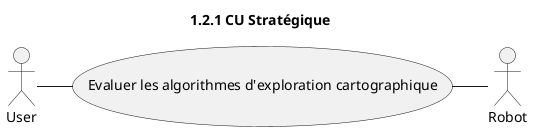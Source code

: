 @startuml
title 1.2.1 CU Stratégique


User as User
Robot as Robot

User -right- (Evaluer les algorithmes d'exploration cartographique)

Robot -left- (Evaluer les algorithmes d'exploration cartographique)

@enduml